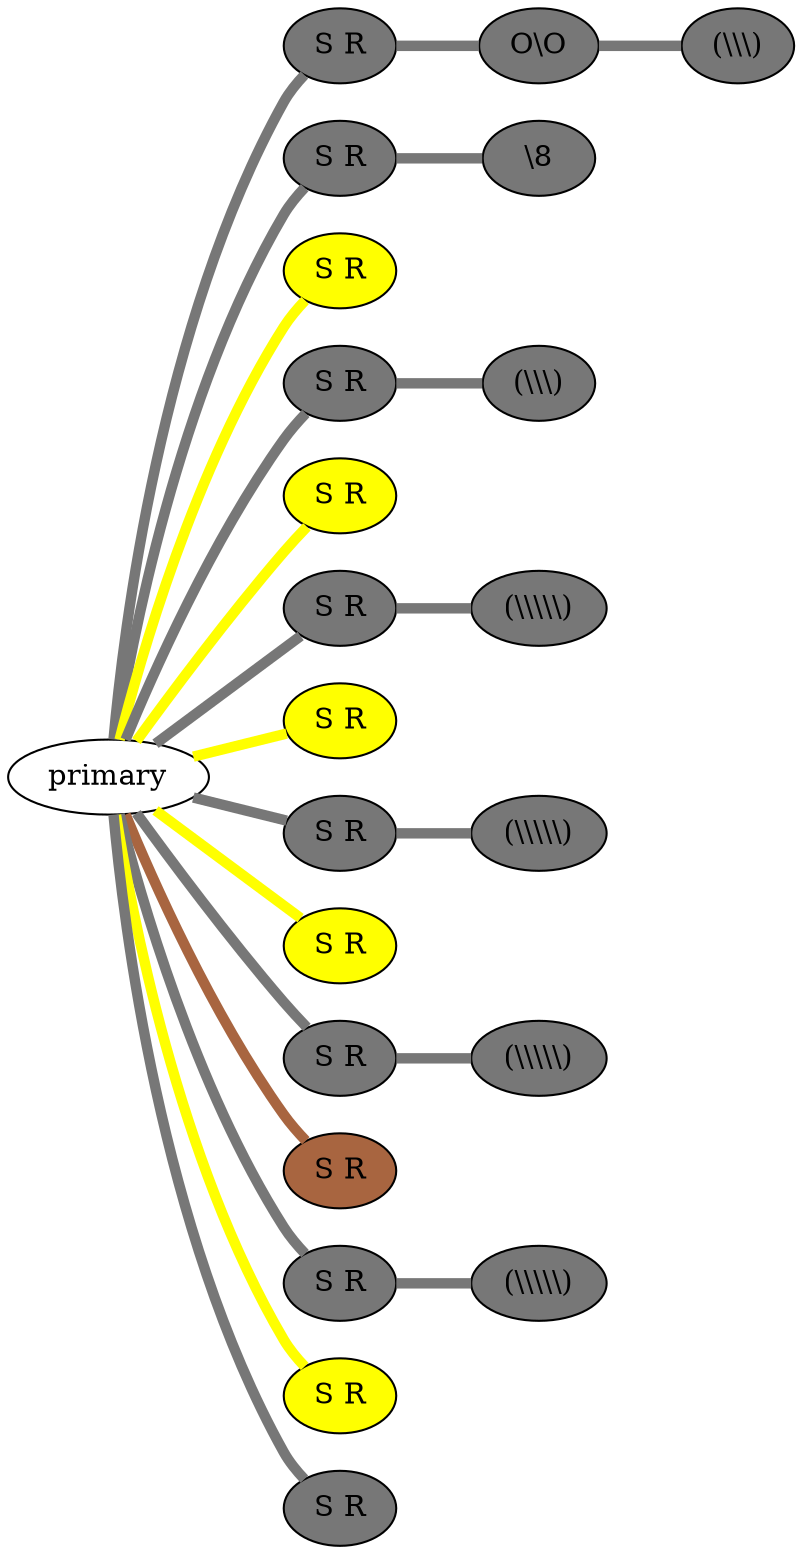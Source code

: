 graph {
 graph [rankdir=LR]
"primary" -- "1" [penwidth=5,color="#777777"]
"1" [label="S R", style=filled, fillcolor="#777777"]
"1" -- "1:0" [penwidth=5,color="#777777"]
"1:0" [label="O\\O", style=filled, fillcolor="#777777"]
"1:0" -- "1:1" [penwidth=5,color="#777777"]
"1:1" [label="(\\\\\\)", style=filled, fillcolor="#777777"]
"primary" -- "2" [penwidth=5,color="#777777"]
"2" [label="S R", style=filled, fillcolor="#777777"]
"2" -- "2:0" [penwidth=5,color="#777777"]
"2:0" [label="\\8", style=filled, fillcolor="#777777"]
"primary" -- "3" [penwidth=5,color=yellow]
"3" [label="S R", style=filled, fillcolor=yellow]
"primary" -- "4" [penwidth=5,color="#777777"]
"4" [label="S R", style=filled, fillcolor="#777777"]
"4" -- "4:0" [penwidth=5,color="#777777"]
"4:0" [label="(\\\\\\)", style=filled, fillcolor="#777777"]
"primary" -- "5" [penwidth=5,color=yellow]
"5" [label="S R", style=filled, fillcolor=yellow]
"primary" -- "6" [penwidth=5,color="#777777"]
"6" [label="S R", style=filled, fillcolor="#777777"]
"6" -- "6:0" [penwidth=5,color="#777777"]
"6:0" [label="(\\\\\\\\\\)", style=filled, fillcolor="#777777"]
"primary" -- "7" [penwidth=5,color=yellow]
"7" [label="S R", style=filled, fillcolor=yellow]
"primary" -- "8" [penwidth=5,color="#777777"]
"8" [label="S R", style=filled, fillcolor="#777777"]
"8" -- "8:0" [penwidth=5,color="#777777"]
"8:0" [label="(\\\\\\\\\\)", style=filled, fillcolor="#777777"]
"primary" -- "9" [penwidth=5,color=yellow]
"9" [label="S R", style=filled, fillcolor=yellow]
"primary" -- "10" [penwidth=5,color="#777777"]
"10" [label="S R", style=filled, fillcolor="#777777"]
"10" -- "10:0" [penwidth=5,color="#777777"]
"10:0" [label="(\\\\\\\\\\)", style=filled, fillcolor="#777777"]
"primary" -- "11" [penwidth=5,color="#A86540"]
"11" [label="S R", style=filled, fillcolor="#A86540"]
"primary" -- "12" [penwidth=5,color="#777777"]
"12" [label="S R", style=filled, fillcolor="#777777"]
"12" -- "12:0" [penwidth=5,color="#777777"]
"12:0" [label="(\\\\\\\\\\)", style=filled, fillcolor="#777777"]
"primary" -- "13" [penwidth=5,color=yellow]
"13" [label="S R", style=filled, fillcolor=yellow]
"primary" -- "14" [penwidth=5,color="#777777"]
"14" [label="S R", style=filled, fillcolor="#777777"]
}
